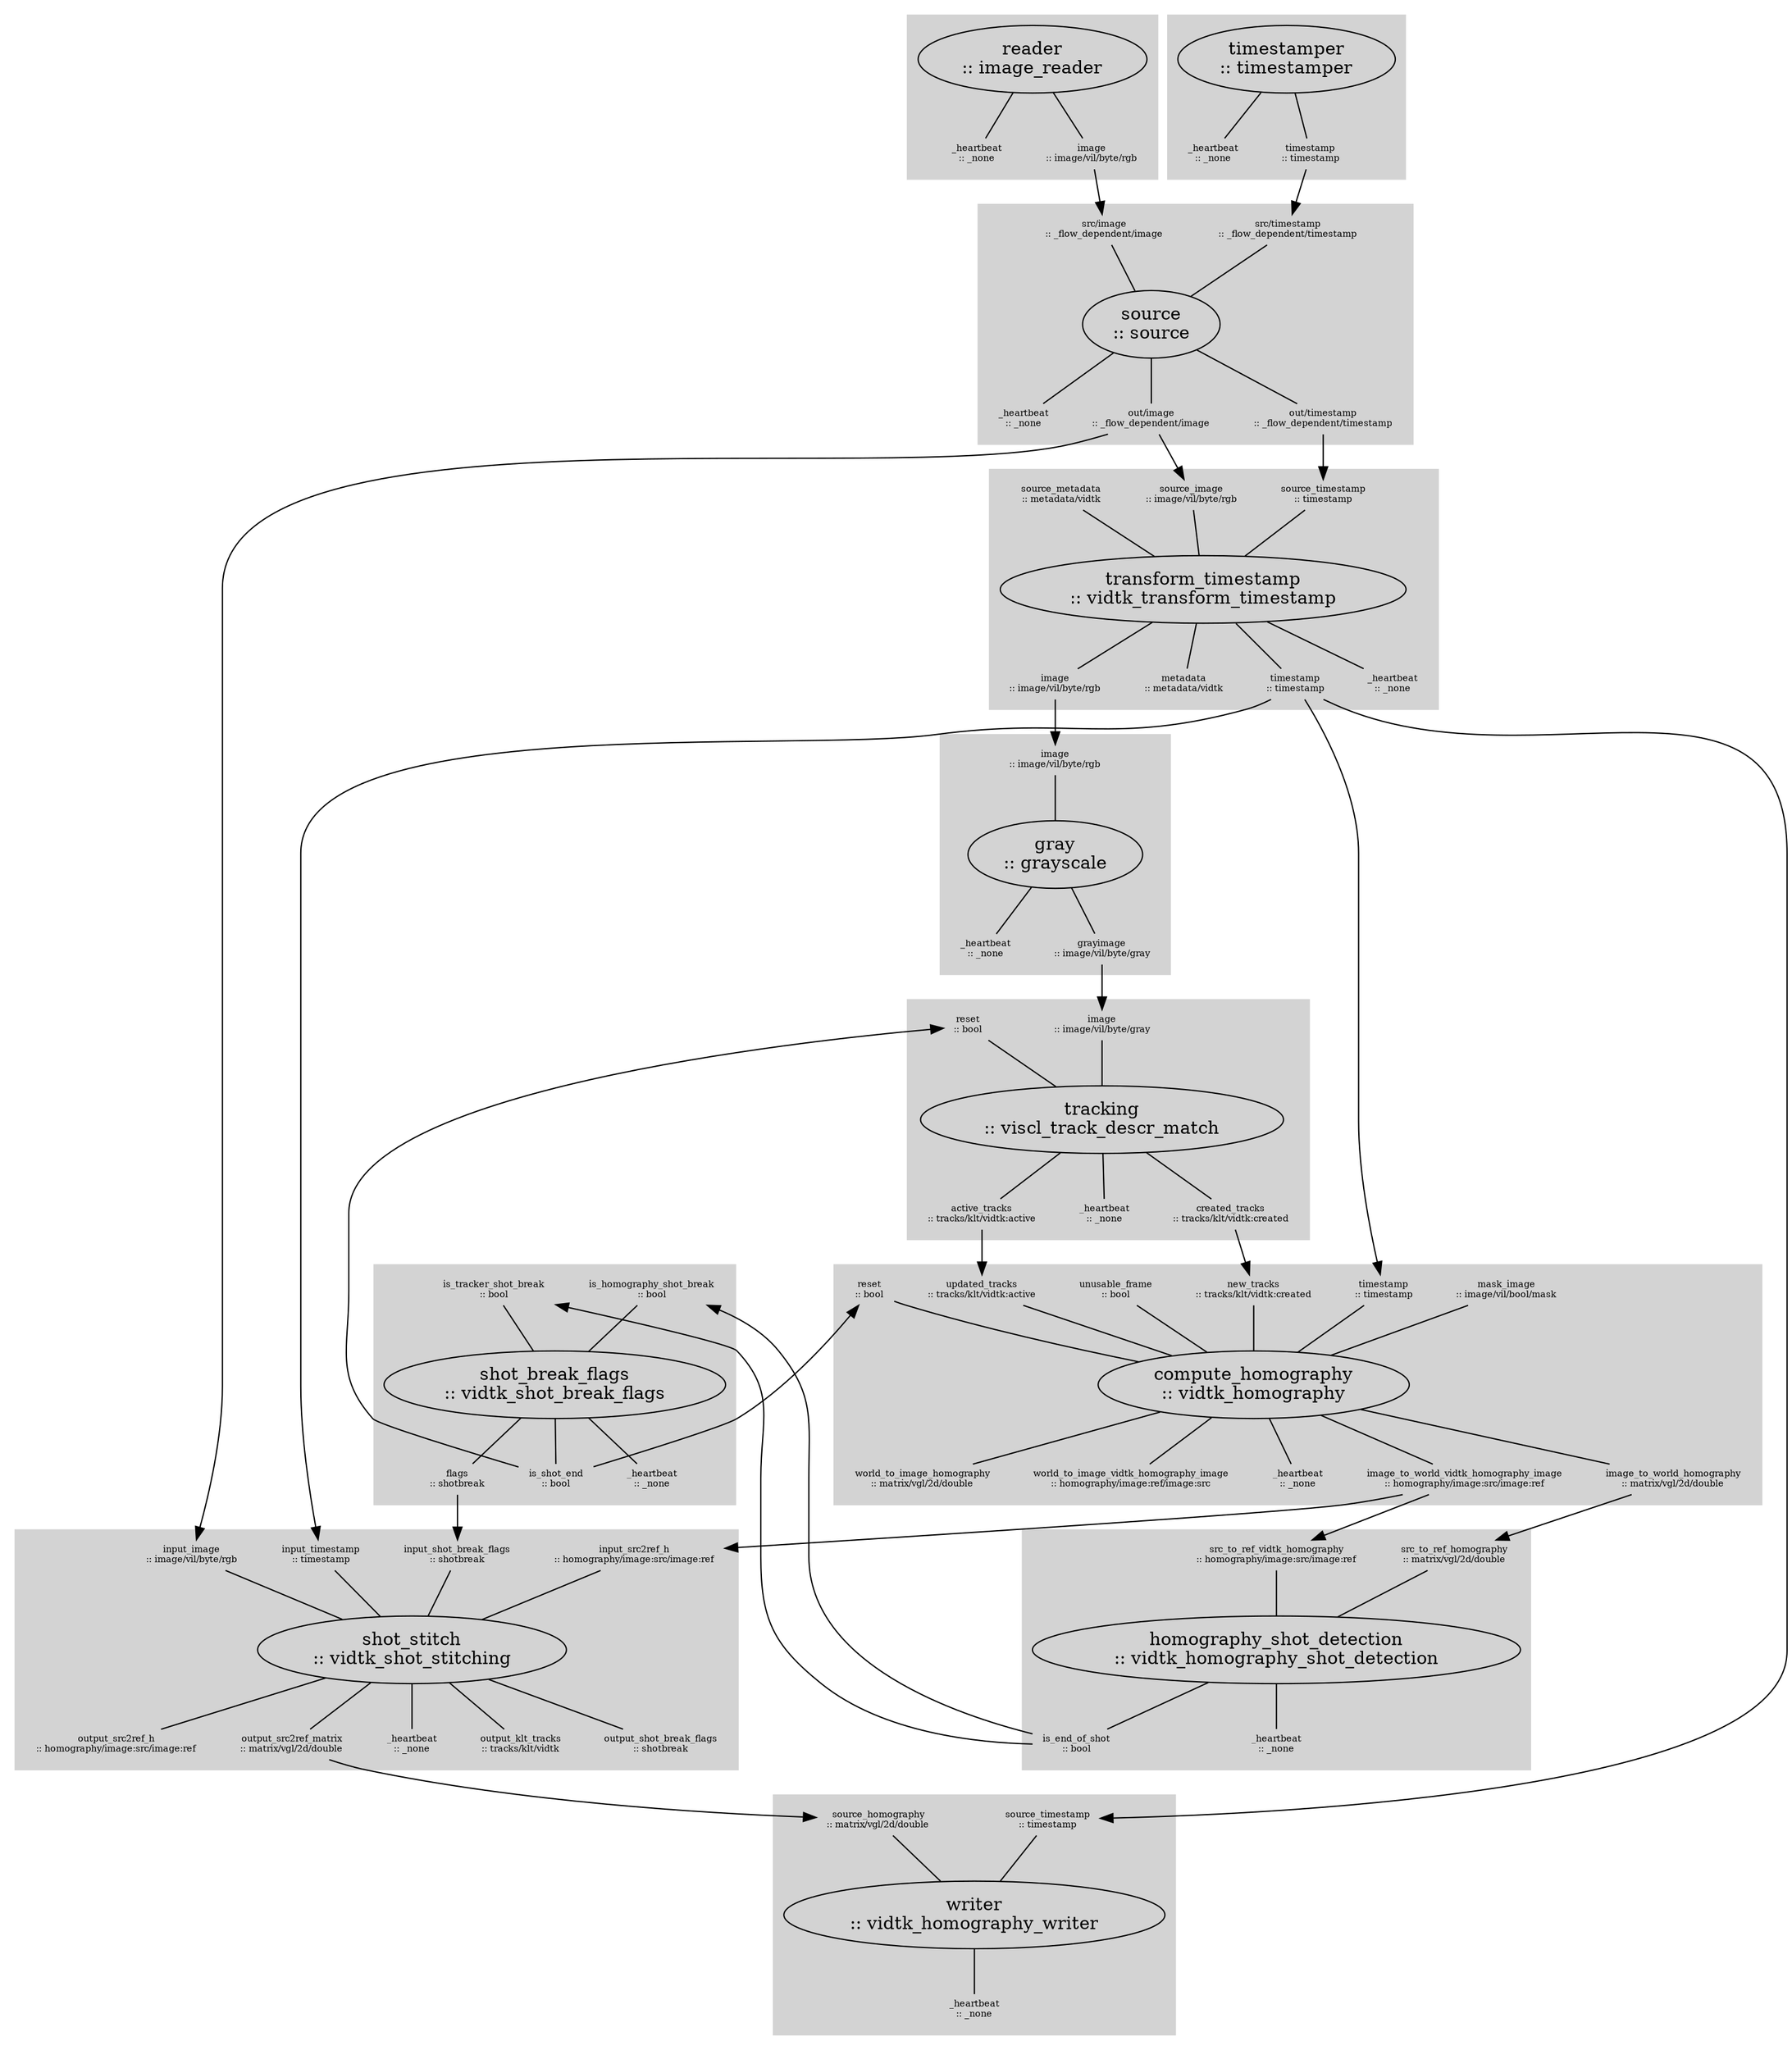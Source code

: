 strict digraph "unnamed" {


subgraph "cluster_compute_homography" {
color=lightgray;style=filled;

"compute_homography_main" [label="compute_homography\n:: vidtk_homography",shape=ellipse,rank=same];

"compute_homography_input_mask_image" [label="mask_image\n:: image/vil/bool/mask",shape=none,height=0,width=0,fontsize=7];
"compute_homography_input_mask_image" -> "compute_homography_main" [arrowhead=none,color=black];
"compute_homography_input_new_tracks" [label="new_tracks\n:: tracks/klt/vidtk:created",shape=none,height=0,width=0,fontsize=7];
"compute_homography_input_new_tracks" -> "compute_homography_main" [arrowhead=none,color=black];
"compute_homography_input_reset" [label="reset\n:: bool",shape=none,height=0,width=0,fontsize=7];
"compute_homography_input_reset" -> "compute_homography_main" [arrowhead=none,color=black];
"compute_homography_input_timestamp" [label="timestamp\n:: timestamp",shape=none,height=0,width=0,fontsize=7];
"compute_homography_input_timestamp" -> "compute_homography_main" [arrowhead=none,color=black];
"compute_homography_input_unusable_frame" [label="unusable_frame\n:: bool",shape=none,height=0,width=0,fontsize=7];
"compute_homography_input_unusable_frame" -> "compute_homography_main" [arrowhead=none,color=black];
"compute_homography_input_updated_tracks" [label="updated_tracks\n:: tracks/klt/vidtk:active",shape=none,height=0,width=0,fontsize=7];
"compute_homography_input_updated_tracks" -> "compute_homography_main" [arrowhead=none,color=black];

"compute_homography_output__heartbeat" [label="_heartbeat\n:: _none",shape=none,height=0,width=0,fontsize=7];
"compute_homography_main" -> "compute_homography_output__heartbeat" [arrowhead=none,color=black];
"compute_homography_output_image_to_world_homography" [label="image_to_world_homography\n:: matrix/vgl/2d/double",shape=none,height=0,width=0,fontsize=7];
"compute_homography_main" -> "compute_homography_output_image_to_world_homography" [arrowhead=none,color=black];
"compute_homography_output_image_to_world_vidtk_homography_image" [label="image_to_world_vidtk_homography_image\n:: homography/image:src/image:ref",shape=none,height=0,width=0,fontsize=7];
"compute_homography_main" -> "compute_homography_output_image_to_world_vidtk_homography_image" [arrowhead=none,color=black];
"compute_homography_output_world_to_image_homography" [label="world_to_image_homography\n:: matrix/vgl/2d/double",shape=none,height=0,width=0,fontsize=7];
"compute_homography_main" -> "compute_homography_output_world_to_image_homography" [arrowhead=none,color=black];
"compute_homography_output_world_to_image_vidtk_homography_image" [label="world_to_image_vidtk_homography_image\n:: homography/image:ref/image:src",shape=none,height=0,width=0,fontsize=7];
"compute_homography_main" -> "compute_homography_output_world_to_image_vidtk_homography_image" [arrowhead=none,color=black];

}

subgraph "cluster_gray" {
color=lightgray;style=filled;

"gray_main" [label="gray\n:: grayscale",shape=ellipse,rank=same];

"gray_input_image" [label="image\n:: image/vil/byte/rgb",shape=none,height=0,width=0,fontsize=7];
"gray_input_image" -> "gray_main" [arrowhead=none,color=black];

"gray_output__heartbeat" [label="_heartbeat\n:: _none",shape=none,height=0,width=0,fontsize=7];
"gray_main" -> "gray_output__heartbeat" [arrowhead=none,color=black];
"gray_output_grayimage" [label="grayimage\n:: image/vil/byte/gray",shape=none,height=0,width=0,fontsize=7];
"gray_main" -> "gray_output_grayimage" [arrowhead=none,color=black];

}

subgraph "cluster_homography_shot_detection" {
color=lightgray;style=filled;

"homography_shot_detection_main" [label="homography_shot_detection\n:: vidtk_homography_shot_detection",shape=ellipse,rank=same];

"homography_shot_detection_input_src_to_ref_homography" [label="src_to_ref_homography\n:: matrix/vgl/2d/double",shape=none,height=0,width=0,fontsize=7];
"homography_shot_detection_input_src_to_ref_homography" -> "homography_shot_detection_main" [arrowhead=none,color=black];
"homography_shot_detection_input_src_to_ref_vidtk_homography" [label="src_to_ref_vidtk_homography\n:: homography/image:src/image:ref",shape=none,height=0,width=0,fontsize=7];
"homography_shot_detection_input_src_to_ref_vidtk_homography" -> "homography_shot_detection_main" [arrowhead=none,color=black];

"homography_shot_detection_output__heartbeat" [label="_heartbeat\n:: _none",shape=none,height=0,width=0,fontsize=7];
"homography_shot_detection_main" -> "homography_shot_detection_output__heartbeat" [arrowhead=none,color=black];
"homography_shot_detection_output_is_end_of_shot" [label="is_end_of_shot\n:: bool",shape=none,height=0,width=0,fontsize=7];
"homography_shot_detection_main" -> "homography_shot_detection_output_is_end_of_shot" [arrowhead=none,color=black];

}

subgraph "cluster_reader" {
color=lightgray;style=filled;

"reader_main" [label="reader\n:: image_reader",shape=ellipse,rank=same];


"reader_output__heartbeat" [label="_heartbeat\n:: _none",shape=none,height=0,width=0,fontsize=7];
"reader_main" -> "reader_output__heartbeat" [arrowhead=none,color=black];
"reader_output_image" [label="image\n:: image/vil/byte/rgb",shape=none,height=0,width=0,fontsize=7];
"reader_main" -> "reader_output_image" [arrowhead=none,color=black];

}

subgraph "cluster_shot_break_flags" {
color=lightgray;style=filled;

"shot_break_flags_main" [label="shot_break_flags\n:: vidtk_shot_break_flags",shape=ellipse,rank=same];

"shot_break_flags_input_is_homography_shot_break" [label="is_homography_shot_break\n:: bool",shape=none,height=0,width=0,fontsize=7];
"shot_break_flags_input_is_homography_shot_break" -> "shot_break_flags_main" [arrowhead=none,color=black];
"shot_break_flags_input_is_tracker_shot_break" [label="is_tracker_shot_break\n:: bool",shape=none,height=0,width=0,fontsize=7];
"shot_break_flags_input_is_tracker_shot_break" -> "shot_break_flags_main" [arrowhead=none,color=black];

"shot_break_flags_output__heartbeat" [label="_heartbeat\n:: _none",shape=none,height=0,width=0,fontsize=7];
"shot_break_flags_main" -> "shot_break_flags_output__heartbeat" [arrowhead=none,color=black];
"shot_break_flags_output_flags" [label="flags\n:: shotbreak",shape=none,height=0,width=0,fontsize=7];
"shot_break_flags_main" -> "shot_break_flags_output_flags" [arrowhead=none,color=black];
"shot_break_flags_output_is_shot_end" [label="is_shot_end\n:: bool",shape=none,height=0,width=0,fontsize=7];
"shot_break_flags_main" -> "shot_break_flags_output_is_shot_end" [arrowhead=none,color=black];

}

subgraph "cluster_shot_stitch" {
color=lightgray;style=filled;

"shot_stitch_main" [label="shot_stitch\n:: vidtk_shot_stitching",shape=ellipse,rank=same];

"shot_stitch_input_input_image" [label="input_image\n:: image/vil/byte/rgb",shape=none,height=0,width=0,fontsize=7];
"shot_stitch_input_input_image" -> "shot_stitch_main" [arrowhead=none,color=black];
"shot_stitch_input_input_shot_break_flags" [label="input_shot_break_flags\n:: shotbreak",shape=none,height=0,width=0,fontsize=7];
"shot_stitch_input_input_shot_break_flags" -> "shot_stitch_main" [arrowhead=none,color=black];
"shot_stitch_input_input_src2ref_h" [label="input_src2ref_h\n:: homography/image:src/image:ref",shape=none,height=0,width=0,fontsize=7];
"shot_stitch_input_input_src2ref_h" -> "shot_stitch_main" [arrowhead=none,color=black];
"shot_stitch_input_input_timestamp" [label="input_timestamp\n:: timestamp",shape=none,height=0,width=0,fontsize=7];
"shot_stitch_input_input_timestamp" -> "shot_stitch_main" [arrowhead=none,color=black];

"shot_stitch_output__heartbeat" [label="_heartbeat\n:: _none",shape=none,height=0,width=0,fontsize=7];
"shot_stitch_main" -> "shot_stitch_output__heartbeat" [arrowhead=none,color=black];
"shot_stitch_output_output_klt_tracks" [label="output_klt_tracks\n:: tracks/klt/vidtk",shape=none,height=0,width=0,fontsize=7];
"shot_stitch_main" -> "shot_stitch_output_output_klt_tracks" [arrowhead=none,color=black];
"shot_stitch_output_output_shot_break_flags" [label="output_shot_break_flags\n:: shotbreak",shape=none,height=0,width=0,fontsize=7];
"shot_stitch_main" -> "shot_stitch_output_output_shot_break_flags" [arrowhead=none,color=black];
"shot_stitch_output_output_src2ref_h" [label="output_src2ref_h\n:: homography/image:src/image:ref",shape=none,height=0,width=0,fontsize=7];
"shot_stitch_main" -> "shot_stitch_output_output_src2ref_h" [arrowhead=none,color=black];
"shot_stitch_output_output_src2ref_matrix" [label="output_src2ref_matrix\n:: matrix/vgl/2d/double",shape=none,height=0,width=0,fontsize=7];
"shot_stitch_main" -> "shot_stitch_output_output_src2ref_matrix" [arrowhead=none,color=black];

}

subgraph "cluster_source" {
color=lightgray;style=filled;

"source_main" [label="source\n:: source",shape=ellipse,rank=same];

"source_input_src/image" [label="src/image\n:: _flow_dependent/image",shape=none,height=0,width=0,fontsize=7];
"source_input_src/image" -> "source_main" [arrowhead=none,color=black];
"source_input_src/timestamp" [label="src/timestamp\n:: _flow_dependent/timestamp",shape=none,height=0,width=0,fontsize=7];
"source_input_src/timestamp" -> "source_main" [arrowhead=none,color=black];

"source_output__heartbeat" [label="_heartbeat\n:: _none",shape=none,height=0,width=0,fontsize=7];
"source_main" -> "source_output__heartbeat" [arrowhead=none,color=black];
"source_output_out/image" [label="out/image\n:: _flow_dependent/image",shape=none,height=0,width=0,fontsize=7];
"source_main" -> "source_output_out/image" [arrowhead=none,color=black];
"source_output_out/timestamp" [label="out/timestamp\n:: _flow_dependent/timestamp",shape=none,height=0,width=0,fontsize=7];
"source_main" -> "source_output_out/timestamp" [arrowhead=none,color=black];

}

subgraph "cluster_timestamper" {
color=lightgray;style=filled;

"timestamper_main" [label="timestamper\n:: timestamper",shape=ellipse,rank=same];


"timestamper_output__heartbeat" [label="_heartbeat\n:: _none",shape=none,height=0,width=0,fontsize=7];
"timestamper_main" -> "timestamper_output__heartbeat" [arrowhead=none,color=black];
"timestamper_output_timestamp" [label="timestamp\n:: timestamp",shape=none,height=0,width=0,fontsize=7];
"timestamper_main" -> "timestamper_output_timestamp" [arrowhead=none,color=black];

}

subgraph "cluster_tracking" {
color=lightgray;style=filled;

"tracking_main" [label="tracking\n:: viscl_track_descr_match",shape=ellipse,rank=same];

"tracking_input_image" [label="image\n:: image/vil/byte/gray",shape=none,height=0,width=0,fontsize=7];
"tracking_input_image" -> "tracking_main" [arrowhead=none,color=black];
"tracking_input_reset" [label="reset\n:: bool",shape=none,height=0,width=0,fontsize=7];
"tracking_input_reset" -> "tracking_main" [arrowhead=none,color=black];

"tracking_output__heartbeat" [label="_heartbeat\n:: _none",shape=none,height=0,width=0,fontsize=7];
"tracking_main" -> "tracking_output__heartbeat" [arrowhead=none,color=black];
"tracking_output_active_tracks" [label="active_tracks\n:: tracks/klt/vidtk:active",shape=none,height=0,width=0,fontsize=7];
"tracking_main" -> "tracking_output_active_tracks" [arrowhead=none,color=black];
"tracking_output_created_tracks" [label="created_tracks\n:: tracks/klt/vidtk:created",shape=none,height=0,width=0,fontsize=7];
"tracking_main" -> "tracking_output_created_tracks" [arrowhead=none,color=black];

}

subgraph "cluster_transform_timestamp" {
color=lightgray;style=filled;

"transform_timestamp_main" [label="transform_timestamp\n:: vidtk_transform_timestamp",shape=ellipse,rank=same];

"transform_timestamp_input_source_image" [label="source_image\n:: image/vil/byte/rgb",shape=none,height=0,width=0,fontsize=7];
"transform_timestamp_input_source_image" -> "transform_timestamp_main" [arrowhead=none,color=black];
"transform_timestamp_input_source_metadata" [label="source_metadata\n:: metadata/vidtk",shape=none,height=0,width=0,fontsize=7];
"transform_timestamp_input_source_metadata" -> "transform_timestamp_main" [arrowhead=none,color=black];
"transform_timestamp_input_source_timestamp" [label="source_timestamp\n:: timestamp",shape=none,height=0,width=0,fontsize=7];
"transform_timestamp_input_source_timestamp" -> "transform_timestamp_main" [arrowhead=none,color=black];

"transform_timestamp_output__heartbeat" [label="_heartbeat\n:: _none",shape=none,height=0,width=0,fontsize=7];
"transform_timestamp_main" -> "transform_timestamp_output__heartbeat" [arrowhead=none,color=black];
"transform_timestamp_output_image" [label="image\n:: image/vil/byte/rgb",shape=none,height=0,width=0,fontsize=7];
"transform_timestamp_main" -> "transform_timestamp_output_image" [arrowhead=none,color=black];
"transform_timestamp_output_metadata" [label="metadata\n:: metadata/vidtk",shape=none,height=0,width=0,fontsize=7];
"transform_timestamp_main" -> "transform_timestamp_output_metadata" [arrowhead=none,color=black];
"transform_timestamp_output_timestamp" [label="timestamp\n:: timestamp",shape=none,height=0,width=0,fontsize=7];
"transform_timestamp_main" -> "transform_timestamp_output_timestamp" [arrowhead=none,color=black];

}

subgraph "cluster_writer" {
color=lightgray;style=filled;

"writer_main" [label="writer\n:: vidtk_homography_writer",shape=ellipse,rank=same];

"writer_input_source_homography" [label="source_homography\n:: matrix/vgl/2d/double",shape=none,height=0,width=0,fontsize=7];
"writer_input_source_homography" -> "writer_main" [arrowhead=none,color=black];
"writer_input_source_timestamp" [label="source_timestamp\n:: timestamp",shape=none,height=0,width=0,fontsize=7];
"writer_input_source_timestamp" -> "writer_main" [arrowhead=none,color=black];

"writer_output__heartbeat" [label="_heartbeat\n:: _none",shape=none,height=0,width=0,fontsize=7];
"writer_main" -> "writer_output__heartbeat" [arrowhead=none,color=black];

}

"compute_homography_output_image_to_world_homography" -> "homography_shot_detection_input_src_to_ref_homography" [minlen=1,color=black,weight=1];
"compute_homography_output_image_to_world_vidtk_homography_image" -> "homography_shot_detection_input_src_to_ref_vidtk_homography" [minlen=1,color=black,weight=1];
"compute_homography_output_image_to_world_vidtk_homography_image" -> "shot_stitch_input_input_src2ref_h" [minlen=1,color=black,weight=1];
"gray_output_grayimage" -> "tracking_input_image" [minlen=1,color=black,weight=1];
"homography_shot_detection_output_is_end_of_shot" -> "shot_break_flags_input_is_tracker_shot_break" [minlen=1,color=black,weight=1];
"homography_shot_detection_output_is_end_of_shot" -> "shot_break_flags_input_is_homography_shot_break" [minlen=1,color=black,weight=1];
"reader_output_image" -> "source_input_src/image" [minlen=1,color=black,weight=1];
"shot_break_flags_output_flags" -> "shot_stitch_input_input_shot_break_flags" [minlen=1,color=black,weight=1];
"shot_break_flags_output_is_shot_end" -> "tracking_input_reset" [minlen=1,color=black,weight=1];
"shot_break_flags_output_is_shot_end" -> "compute_homography_input_reset" [minlen=1,color=black,weight=1];
"shot_stitch_output_output_src2ref_matrix" -> "writer_input_source_homography" [minlen=1,color=black,weight=1];
"source_output_out/image" -> "transform_timestamp_input_source_image" [minlen=1,color=black,weight=1];
"source_output_out/image" -> "shot_stitch_input_input_image" [minlen=1,color=black,weight=1];
"source_output_out/timestamp" -> "transform_timestamp_input_source_timestamp" [minlen=1,color=black,weight=1];
"timestamper_output_timestamp" -> "source_input_src/timestamp" [minlen=1,color=black,weight=1];
"tracking_output_active_tracks" -> "compute_homography_input_updated_tracks" [minlen=1,color=black,weight=1];
"tracking_output_created_tracks" -> "compute_homography_input_new_tracks" [minlen=1,color=black,weight=1];
"transform_timestamp_output_image" -> "gray_input_image" [minlen=1,color=black,weight=1];
"transform_timestamp_output_timestamp" -> "compute_homography_input_timestamp" [minlen=1,color=black,weight=1];
"transform_timestamp_output_timestamp" -> "shot_stitch_input_input_timestamp" [minlen=1,color=black,weight=1];
"transform_timestamp_output_timestamp" -> "writer_input_source_timestamp" [minlen=1,color=black,weight=1];

}
